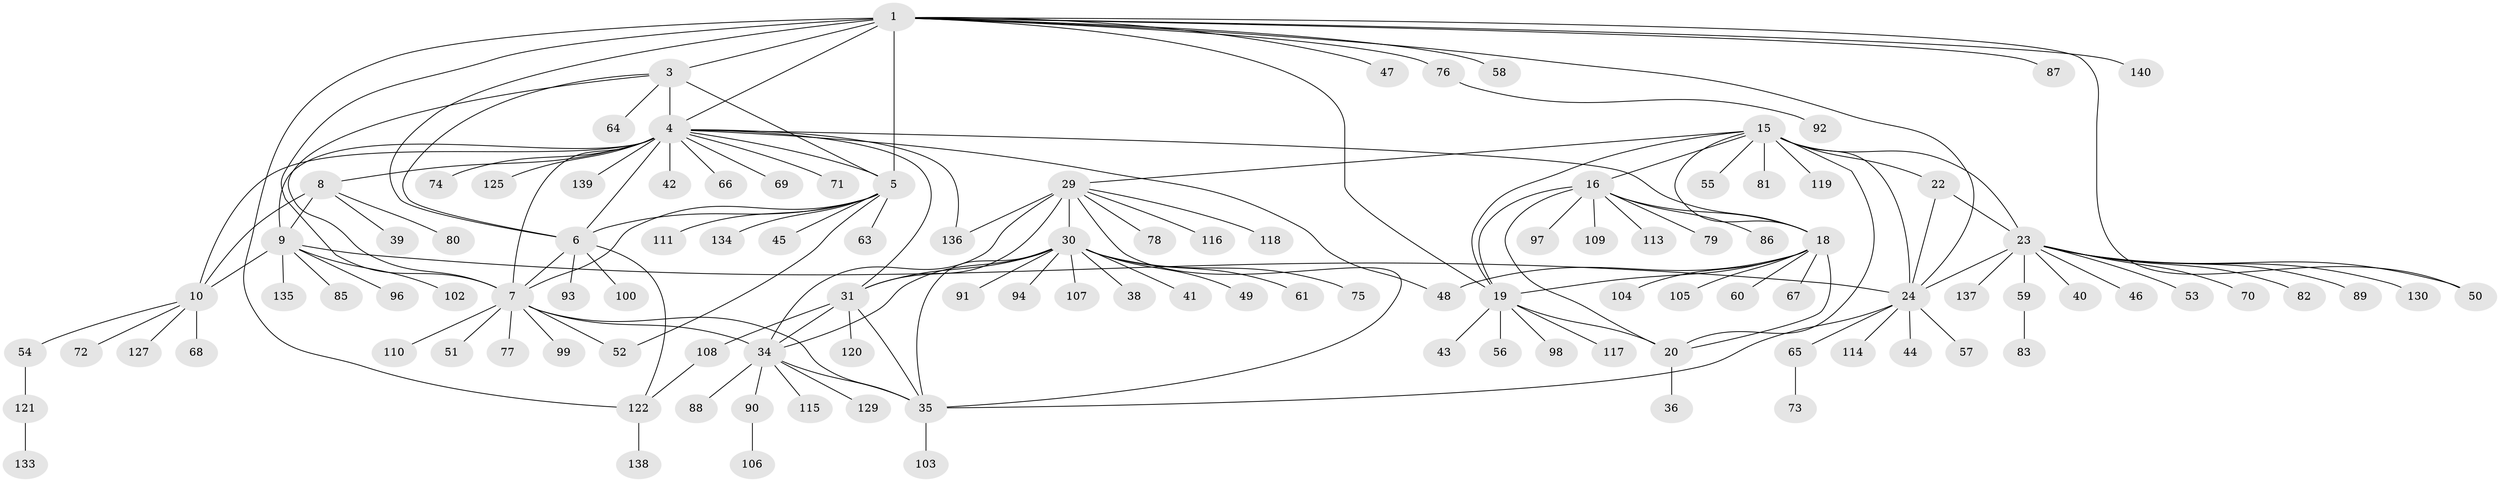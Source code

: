 // original degree distribution, {10: 0.03571428571428571, 11: 0.014285714285714285, 7: 0.04285714285714286, 12: 0.05, 9: 0.03571428571428571, 8: 0.02857142857142857, 6: 0.02857142857142857, 13: 0.014285714285714285, 1: 0.6214285714285714, 3: 0.02142857142857143, 2: 0.1, 5: 0.007142857142857143}
// Generated by graph-tools (version 1.1) at 2025/11/02/27/25 16:11:31]
// undirected, 115 vertices, 155 edges
graph export_dot {
graph [start="1"]
  node [color=gray90,style=filled];
  1 [super="+2"];
  3;
  4 [super="+12"];
  5 [super="+124"];
  6 [super="+123"];
  7 [super="+37"];
  8 [super="+14"];
  9 [super="+13"];
  10 [super="+11"];
  15 [super="+28"];
  16 [super="+17"];
  18 [super="+62"];
  19 [super="+21"];
  20;
  22 [super="+27"];
  23 [super="+26"];
  24 [super="+25"];
  29 [super="+101"];
  30 [super="+33"];
  31 [super="+32"];
  34 [super="+112"];
  35;
  36;
  38;
  39;
  40;
  41;
  42;
  43;
  44;
  45;
  46;
  47;
  48;
  49;
  50 [super="+84"];
  51;
  52;
  53;
  54;
  55;
  56;
  57;
  58;
  59;
  60;
  61;
  63;
  64;
  65;
  66;
  67;
  68;
  69;
  70;
  71;
  72;
  73;
  74;
  75;
  76;
  77;
  78;
  79;
  80;
  81;
  82;
  83;
  85;
  86;
  87;
  88;
  89;
  90;
  91 [super="+95"];
  92 [super="+131"];
  93;
  94;
  96;
  97;
  98;
  99;
  100;
  102;
  103;
  104;
  105;
  106;
  107;
  108;
  109;
  110;
  111;
  113;
  114;
  115;
  116 [super="+132"];
  117;
  118;
  119;
  120;
  121 [super="+126"];
  122 [super="+128"];
  125;
  127;
  129;
  130;
  133;
  134;
  135;
  136;
  137;
  138;
  139;
  140;
  1 -- 3 [weight=2];
  1 -- 4 [weight=2];
  1 -- 5 [weight=2];
  1 -- 6 [weight=2];
  1 -- 7 [weight=2];
  1 -- 19;
  1 -- 76;
  1 -- 87;
  1 -- 140;
  1 -- 58;
  1 -- 47;
  1 -- 50;
  1 -- 24;
  1 -- 122;
  3 -- 4;
  3 -- 5;
  3 -- 6;
  3 -- 7;
  3 -- 64;
  4 -- 5;
  4 -- 6;
  4 -- 7;
  4 -- 42;
  4 -- 69;
  4 -- 71;
  4 -- 136;
  4 -- 139;
  4 -- 66;
  4 -- 8 [weight=2];
  4 -- 9 [weight=2];
  4 -- 10 [weight=2];
  4 -- 74;
  4 -- 48;
  4 -- 18;
  4 -- 125;
  4 -- 31;
  5 -- 6;
  5 -- 7;
  5 -- 45;
  5 -- 52;
  5 -- 63;
  5 -- 111;
  5 -- 134;
  6 -- 7;
  6 -- 93;
  6 -- 100;
  6 -- 122;
  7 -- 35;
  7 -- 51;
  7 -- 77;
  7 -- 99;
  7 -- 110;
  7 -- 34;
  7 -- 52;
  8 -- 9 [weight=4];
  8 -- 10 [weight=4];
  8 -- 39;
  8 -- 80;
  9 -- 10 [weight=4];
  9 -- 96;
  9 -- 102;
  9 -- 135;
  9 -- 85;
  9 -- 24;
  10 -- 68;
  10 -- 72;
  10 -- 54;
  10 -- 127;
  15 -- 16 [weight=2];
  15 -- 18;
  15 -- 19 [weight=2];
  15 -- 20;
  15 -- 29;
  15 -- 55;
  15 -- 81;
  15 -- 119;
  15 -- 22 [weight=2];
  15 -- 23 [weight=2];
  15 -- 24 [weight=2];
  16 -- 18 [weight=2];
  16 -- 19 [weight=4];
  16 -- 20 [weight=2];
  16 -- 86;
  16 -- 109;
  16 -- 113;
  16 -- 97;
  16 -- 79;
  18 -- 19 [weight=2];
  18 -- 20;
  18 -- 48;
  18 -- 60;
  18 -- 104;
  18 -- 105;
  18 -- 67;
  19 -- 20 [weight=2];
  19 -- 56;
  19 -- 117;
  19 -- 98;
  19 -- 43;
  20 -- 36;
  22 -- 23 [weight=4];
  22 -- 24 [weight=4];
  23 -- 24 [weight=4];
  23 -- 50;
  23 -- 53;
  23 -- 59;
  23 -- 82;
  23 -- 89;
  23 -- 137;
  23 -- 130;
  23 -- 70;
  23 -- 40;
  23 -- 46;
  24 -- 65;
  24 -- 35;
  24 -- 44;
  24 -- 114;
  24 -- 57;
  29 -- 30 [weight=2];
  29 -- 31 [weight=2];
  29 -- 34;
  29 -- 35;
  29 -- 78;
  29 -- 116;
  29 -- 118;
  29 -- 136;
  30 -- 31 [weight=4];
  30 -- 34 [weight=2];
  30 -- 35 [weight=2];
  30 -- 61;
  30 -- 38;
  30 -- 41;
  30 -- 75;
  30 -- 107;
  30 -- 49;
  30 -- 94;
  30 -- 91;
  31 -- 34 [weight=2];
  31 -- 35 [weight=2];
  31 -- 108;
  31 -- 120;
  34 -- 35;
  34 -- 88;
  34 -- 90;
  34 -- 115;
  34 -- 129;
  35 -- 103;
  54 -- 121;
  59 -- 83;
  65 -- 73;
  76 -- 92;
  90 -- 106;
  108 -- 122;
  121 -- 133;
  122 -- 138;
}
